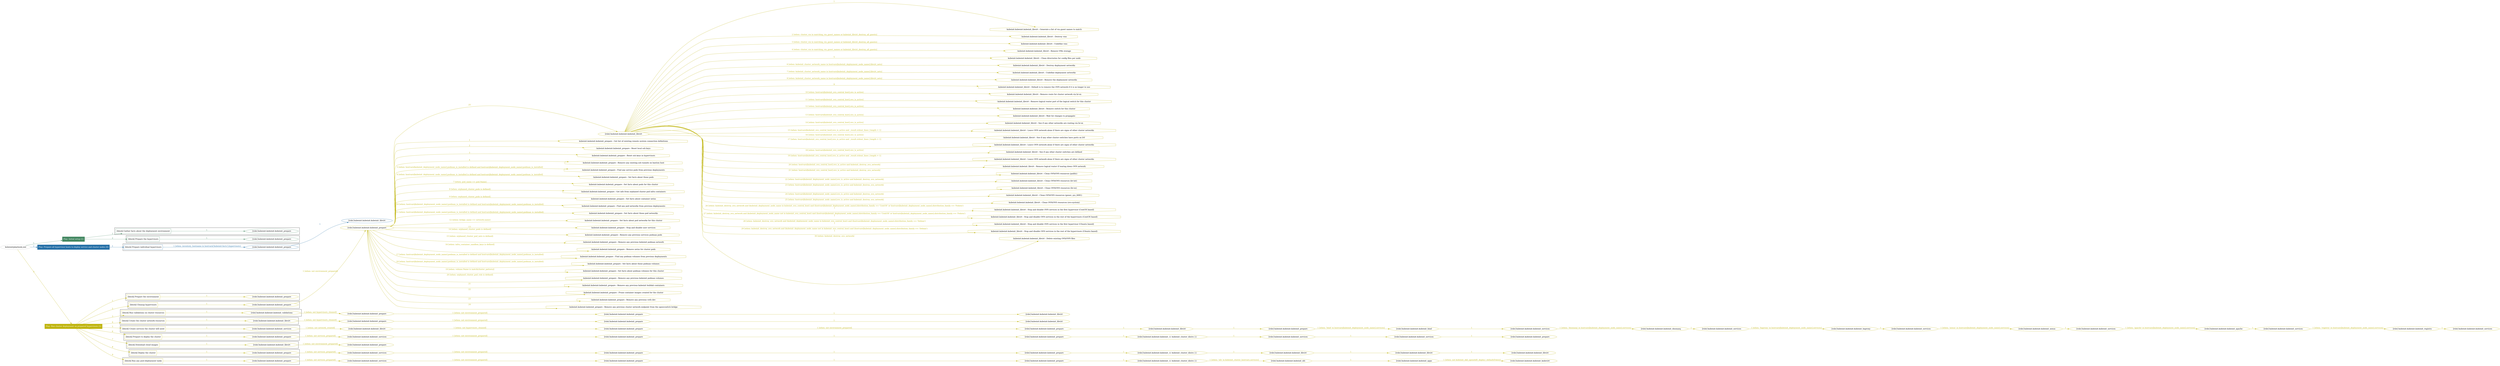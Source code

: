 digraph {
	graph [concentrate=true ordering=in rankdir=LR ratio=fill]
	edge [esep=5 sep=10]
	"kubeinit/playbook.yml" [id=root_node style=dotted]
	play_2e54401b [label="Play: Initial setup (1)" color="#448862" fontcolor="#ffffff" id=play_2e54401b shape=box style=filled tooltip=localhost]
	"kubeinit/playbook.yml" -> play_2e54401b [label="1 " color="#448862" fontcolor="#448862" id=edge_0bc1aca3 labeltooltip="1 " tooltip="1 "]
	subgraph "kubeinit.kubeinit.kubeinit_prepare" {
		role_72a6891d [label="[role] kubeinit.kubeinit.kubeinit_prepare" color="#448862" id=role_72a6891d tooltip="kubeinit.kubeinit.kubeinit_prepare"]
	}
	subgraph "kubeinit.kubeinit.kubeinit_prepare" {
		role_fe427c81 [label="[role] kubeinit.kubeinit.kubeinit_prepare" color="#448862" id=role_fe427c81 tooltip="kubeinit.kubeinit.kubeinit_prepare"]
	}
	subgraph "Play: Initial setup (1)" {
		play_2e54401b -> block_09ab4416 [label=1 color="#448862" fontcolor="#448862" id=edge_aada6099 labeltooltip=1 tooltip=1]
		subgraph cluster_block_09ab4416 {
			block_09ab4416 [label="[block] Gather facts about the deployment environment" color="#448862" id=block_09ab4416 labeltooltip="Gather facts about the deployment environment" shape=box tooltip="Gather facts about the deployment environment"]
			block_09ab4416 -> role_72a6891d [label="1 " color="#448862" fontcolor="#448862" id=edge_0a020650 labeltooltip="1 " tooltip="1 "]
		}
		play_2e54401b -> block_dc5eea12 [label=2 color="#448862" fontcolor="#448862" id=edge_bdbf8d74 labeltooltip=2 tooltip=2]
		subgraph cluster_block_dc5eea12 {
			block_dc5eea12 [label="[block] Prepare the hypervisors" color="#448862" id=block_dc5eea12 labeltooltip="Prepare the hypervisors" shape=box tooltip="Prepare the hypervisors"]
			block_dc5eea12 -> role_fe427c81 [label="1 " color="#448862" fontcolor="#448862" id=edge_631d11a2 labeltooltip="1 " tooltip="1 "]
		}
	}
	play_80452cd3 [label="Play: Prepare all hypervisor hosts to deploy service and cluster nodes (0)" color="#2570a7" fontcolor="#ffffff" id=play_80452cd3 shape=box style=filled tooltip="Play: Prepare all hypervisor hosts to deploy service and cluster nodes (0)"]
	"kubeinit/playbook.yml" -> play_80452cd3 [label="2 " color="#2570a7" fontcolor="#2570a7" id=edge_1daea55e labeltooltip="2 " tooltip="2 "]
	subgraph "kubeinit.kubeinit.kubeinit_libvirt" {
		role_71ad44cd [label="[role] kubeinit.kubeinit.kubeinit_libvirt" color="#2570a7" id=role_71ad44cd tooltip="kubeinit.kubeinit.kubeinit_libvirt"]
	}
	subgraph "kubeinit.kubeinit.kubeinit_prepare" {
		role_66c8cc23 [label="[role] kubeinit.kubeinit.kubeinit_prepare" color="#2570a7" id=role_66c8cc23 tooltip="kubeinit.kubeinit.kubeinit_prepare"]
		role_66c8cc23 -> role_71ad44cd [label="1 " color="#2570a7" fontcolor="#2570a7" id=edge_cdb3c045 labeltooltip="1 " tooltip="1 "]
	}
	subgraph "Play: Prepare all hypervisor hosts to deploy service and cluster nodes (0)" {
		play_80452cd3 -> block_32cc8aba [label=1 color="#2570a7" fontcolor="#2570a7" id=edge_34374fee labeltooltip=1 tooltip=1]
		subgraph cluster_block_32cc8aba {
			block_32cc8aba [label="[block] Prepare individual hypervisors" color="#2570a7" id=block_32cc8aba labeltooltip="Prepare individual hypervisors" shape=box tooltip="Prepare individual hypervisors"]
			block_32cc8aba -> role_66c8cc23 [label="1 [when: inventory_hostname in hostvars['kubeinit-facts'].hypervisors]" color="#2570a7" fontcolor="#2570a7" id=edge_5ebf668a labeltooltip="1 [when: inventory_hostname in hostvars['kubeinit-facts'].hypervisors]" tooltip="1 [when: inventory_hostname in hostvars['kubeinit-facts'].hypervisors]"]
		}
	}
	play_4f807474 [label="Play: Run cluster deployment on prepared hypervisors (1)" color="#bfb40d" fontcolor="#ffffff" id=play_4f807474 shape=box style=filled tooltip=localhost]
	"kubeinit/playbook.yml" -> play_4f807474 [label="3 " color="#bfb40d" fontcolor="#bfb40d" id=edge_456ec1e5 labeltooltip="3 " tooltip="3 "]
	subgraph "kubeinit.kubeinit.kubeinit_prepare" {
		role_16c1f5cb [label="[role] kubeinit.kubeinit.kubeinit_prepare" color="#bfb40d" id=role_16c1f5cb tooltip="kubeinit.kubeinit.kubeinit_prepare"]
	}
	subgraph "kubeinit.kubeinit.kubeinit_libvirt" {
		role_7da52e5b [label="[role] kubeinit.kubeinit.kubeinit_libvirt" color="#bfb40d" id=role_7da52e5b tooltip="kubeinit.kubeinit.kubeinit_libvirt"]
		task_f1ac0c84 [label="kubeinit.kubeinit.kubeinit_libvirt : Generate a list of vm guest names to match" color="#bfb40d" id=task_f1ac0c84 shape=octagon tooltip="kubeinit.kubeinit.kubeinit_libvirt : Generate a list of vm guest names to match"]
		role_7da52e5b -> task_f1ac0c84 [label="1 " color="#bfb40d" fontcolor="#bfb40d" id=edge_8c492fc6 labeltooltip="1 " tooltip="1 "]
		task_5891aa8e [label="kubeinit.kubeinit.kubeinit_libvirt : Destroy vms" color="#bfb40d" id=task_5891aa8e shape=octagon tooltip="kubeinit.kubeinit.kubeinit_libvirt : Destroy vms"]
		role_7da52e5b -> task_5891aa8e [label="2 [when: cluster_vm in matching_vm_guest_names or kubeinit_libvirt_destroy_all_guests]" color="#bfb40d" fontcolor="#bfb40d" id=edge_1853dc0b labeltooltip="2 [when: cluster_vm in matching_vm_guest_names or kubeinit_libvirt_destroy_all_guests]" tooltip="2 [when: cluster_vm in matching_vm_guest_names or kubeinit_libvirt_destroy_all_guests]"]
		task_c49651a5 [label="kubeinit.kubeinit.kubeinit_libvirt : Undefine vms" color="#bfb40d" id=task_c49651a5 shape=octagon tooltip="kubeinit.kubeinit.kubeinit_libvirt : Undefine vms"]
		role_7da52e5b -> task_c49651a5 [label="3 [when: cluster_vm in matching_vm_guest_names or kubeinit_libvirt_destroy_all_guests]" color="#bfb40d" fontcolor="#bfb40d" id=edge_159c4895 labeltooltip="3 [when: cluster_vm in matching_vm_guest_names or kubeinit_libvirt_destroy_all_guests]" tooltip="3 [when: cluster_vm in matching_vm_guest_names or kubeinit_libvirt_destroy_all_guests]"]
		task_4d8a7a3f [label="kubeinit.kubeinit.kubeinit_libvirt : Remove VMs storage" color="#bfb40d" id=task_4d8a7a3f shape=octagon tooltip="kubeinit.kubeinit.kubeinit_libvirt : Remove VMs storage"]
		role_7da52e5b -> task_4d8a7a3f [label="4 [when: cluster_vm in matching_vm_guest_names or kubeinit_libvirt_destroy_all_guests]" color="#bfb40d" fontcolor="#bfb40d" id=edge_fb59a41a labeltooltip="4 [when: cluster_vm in matching_vm_guest_names or kubeinit_libvirt_destroy_all_guests]" tooltip="4 [when: cluster_vm in matching_vm_guest_names or kubeinit_libvirt_destroy_all_guests]"]
		task_853c6227 [label="kubeinit.kubeinit.kubeinit_libvirt : Clean directories for config files per node" color="#bfb40d" id=task_853c6227 shape=octagon tooltip="kubeinit.kubeinit.kubeinit_libvirt : Clean directories for config files per node"]
		role_7da52e5b -> task_853c6227 [label="5 " color="#bfb40d" fontcolor="#bfb40d" id=edge_04d112fd labeltooltip="5 " tooltip="5 "]
		task_b1dd8394 [label="kubeinit.kubeinit.kubeinit_libvirt : Destroy deployment networks" color="#bfb40d" id=task_b1dd8394 shape=octagon tooltip="kubeinit.kubeinit.kubeinit_libvirt : Destroy deployment networks"]
		role_7da52e5b -> task_b1dd8394 [label="6 [when: kubeinit_cluster_network_name in hostvars[kubeinit_deployment_node_name].libvirt_nets]" color="#bfb40d" fontcolor="#bfb40d" id=edge_a90c3bb2 labeltooltip="6 [when: kubeinit_cluster_network_name in hostvars[kubeinit_deployment_node_name].libvirt_nets]" tooltip="6 [when: kubeinit_cluster_network_name in hostvars[kubeinit_deployment_node_name].libvirt_nets]"]
		task_711797d8 [label="kubeinit.kubeinit.kubeinit_libvirt : Undefine deployment networks" color="#bfb40d" id=task_711797d8 shape=octagon tooltip="kubeinit.kubeinit.kubeinit_libvirt : Undefine deployment networks"]
		role_7da52e5b -> task_711797d8 [label="7 [when: kubeinit_cluster_network_name in hostvars[kubeinit_deployment_node_name].libvirt_nets]" color="#bfb40d" fontcolor="#bfb40d" id=edge_94c87556 labeltooltip="7 [when: kubeinit_cluster_network_name in hostvars[kubeinit_deployment_node_name].libvirt_nets]" tooltip="7 [when: kubeinit_cluster_network_name in hostvars[kubeinit_deployment_node_name].libvirt_nets]"]
		task_2419e8ec [label="kubeinit.kubeinit.kubeinit_libvirt : Remove the deployment networks" color="#bfb40d" id=task_2419e8ec shape=octagon tooltip="kubeinit.kubeinit.kubeinit_libvirt : Remove the deployment networks"]
		role_7da52e5b -> task_2419e8ec [label="8 [when: kubeinit_cluster_network_name in hostvars[kubeinit_deployment_node_name].libvirt_nets]" color="#bfb40d" fontcolor="#bfb40d" id=edge_15b48ec4 labeltooltip="8 [when: kubeinit_cluster_network_name in hostvars[kubeinit_deployment_node_name].libvirt_nets]" tooltip="8 [when: kubeinit_cluster_network_name in hostvars[kubeinit_deployment_node_name].libvirt_nets]"]
		task_a6612d08 [label="kubeinit.kubeinit.kubeinit_libvirt : Default is to remove the OVN network if it is no longer in use" color="#bfb40d" id=task_a6612d08 shape=octagon tooltip="kubeinit.kubeinit.kubeinit_libvirt : Default is to remove the OVN network if it is no longer in use"]
		role_7da52e5b -> task_a6612d08 [label="9 " color="#bfb40d" fontcolor="#bfb40d" id=edge_ef0efddc labeltooltip="9 " tooltip="9 "]
		task_ab44b0cf [label="kubeinit.kubeinit.kubeinit_libvirt : Remove route for cluster network via br-ex" color="#bfb40d" id=task_ab44b0cf shape=octagon tooltip="kubeinit.kubeinit.kubeinit_libvirt : Remove route for cluster network via br-ex"]
		role_7da52e5b -> task_ab44b0cf [label="10 [when: hostvars[kubeinit_ovn_central_host].ovs_is_active]" color="#bfb40d" fontcolor="#bfb40d" id=edge_5aac6bbe labeltooltip="10 [when: hostvars[kubeinit_ovn_central_host].ovs_is_active]" tooltip="10 [when: hostvars[kubeinit_ovn_central_host].ovs_is_active]"]
		task_f27122c2 [label="kubeinit.kubeinit.kubeinit_libvirt : Remove logical router port of the logical switch for this cluster" color="#bfb40d" id=task_f27122c2 shape=octagon tooltip="kubeinit.kubeinit.kubeinit_libvirt : Remove logical router port of the logical switch for this cluster"]
		role_7da52e5b -> task_f27122c2 [label="11 [when: hostvars[kubeinit_ovn_central_host].ovs_is_active]" color="#bfb40d" fontcolor="#bfb40d" id=edge_24670029 labeltooltip="11 [when: hostvars[kubeinit_ovn_central_host].ovs_is_active]" tooltip="11 [when: hostvars[kubeinit_ovn_central_host].ovs_is_active]"]
		task_22b90473 [label="kubeinit.kubeinit.kubeinit_libvirt : Remove switch for this cluster" color="#bfb40d" id=task_22b90473 shape=octagon tooltip="kubeinit.kubeinit.kubeinit_libvirt : Remove switch for this cluster"]
		role_7da52e5b -> task_22b90473 [label="12 [when: hostvars[kubeinit_ovn_central_host].ovs_is_active]" color="#bfb40d" fontcolor="#bfb40d" id=edge_e266593a labeltooltip="12 [when: hostvars[kubeinit_ovn_central_host].ovs_is_active]" tooltip="12 [when: hostvars[kubeinit_ovn_central_host].ovs_is_active]"]
		task_a4d5470d [label="kubeinit.kubeinit.kubeinit_libvirt : Wait for changes to propagate" color="#bfb40d" id=task_a4d5470d shape=octagon tooltip="kubeinit.kubeinit.kubeinit_libvirt : Wait for changes to propagate"]
		role_7da52e5b -> task_a4d5470d [label="13 [when: hostvars[kubeinit_ovn_central_host].ovs_is_active]" color="#bfb40d" fontcolor="#bfb40d" id=edge_b557ea20 labeltooltip="13 [when: hostvars[kubeinit_ovn_central_host].ovs_is_active]" tooltip="13 [when: hostvars[kubeinit_ovn_central_host].ovs_is_active]"]
		task_dc30b8e3 [label="kubeinit.kubeinit.kubeinit_libvirt : See if any other networks are routing via br-ex" color="#bfb40d" id=task_dc30b8e3 shape=octagon tooltip="kubeinit.kubeinit.kubeinit_libvirt : See if any other networks are routing via br-ex"]
		role_7da52e5b -> task_dc30b8e3 [label="14 [when: hostvars[kubeinit_ovn_central_host].ovs_is_active]" color="#bfb40d" fontcolor="#bfb40d" id=edge_f8a5134f labeltooltip="14 [when: hostvars[kubeinit_ovn_central_host].ovs_is_active]" tooltip="14 [when: hostvars[kubeinit_ovn_central_host].ovs_is_active]"]
		task_1cbac3be [label="kubeinit.kubeinit.kubeinit_libvirt : Leave OVN network alone if there are signs of other cluster networks" color="#bfb40d" id=task_1cbac3be shape=octagon tooltip="kubeinit.kubeinit.kubeinit_libvirt : Leave OVN network alone if there are signs of other cluster networks"]
		role_7da52e5b -> task_1cbac3be [label="15 [when: hostvars[kubeinit_ovn_central_host].ovs_is_active and _result.stdout_lines | length > 1]" color="#bfb40d" fontcolor="#bfb40d" id=edge_95901f14 labeltooltip="15 [when: hostvars[kubeinit_ovn_central_host].ovs_is_active and _result.stdout_lines | length > 1]" tooltip="15 [when: hostvars[kubeinit_ovn_central_host].ovs_is_active and _result.stdout_lines | length > 1]"]
		task_8d03e7e6 [label="kubeinit.kubeinit.kubeinit_libvirt : See if any other cluster switches have ports on lr0" color="#bfb40d" id=task_8d03e7e6 shape=octagon tooltip="kubeinit.kubeinit.kubeinit_libvirt : See if any other cluster switches have ports on lr0"]
		role_7da52e5b -> task_8d03e7e6 [label="16 [when: hostvars[kubeinit_ovn_central_host].ovs_is_active]" color="#bfb40d" fontcolor="#bfb40d" id=edge_0cc12012 labeltooltip="16 [when: hostvars[kubeinit_ovn_central_host].ovs_is_active]" tooltip="16 [when: hostvars[kubeinit_ovn_central_host].ovs_is_active]"]
		task_fc385074 [label="kubeinit.kubeinit.kubeinit_libvirt : Leave OVN network alone if there are signs of other cluster networks" color="#bfb40d" id=task_fc385074 shape=octagon tooltip="kubeinit.kubeinit.kubeinit_libvirt : Leave OVN network alone if there are signs of other cluster networks"]
		role_7da52e5b -> task_fc385074 [label="17 [when: hostvars[kubeinit_ovn_central_host].ovs_is_active and _result.stdout_lines | length > 1]" color="#bfb40d" fontcolor="#bfb40d" id=edge_a791dc25 labeltooltip="17 [when: hostvars[kubeinit_ovn_central_host].ovs_is_active and _result.stdout_lines | length > 1]" tooltip="17 [when: hostvars[kubeinit_ovn_central_host].ovs_is_active and _result.stdout_lines | length > 1]"]
		task_6301d9dc [label="kubeinit.kubeinit.kubeinit_libvirt : See if any other cluster switches are defined" color="#bfb40d" id=task_6301d9dc shape=octagon tooltip="kubeinit.kubeinit.kubeinit_libvirt : See if any other cluster switches are defined"]
		role_7da52e5b -> task_6301d9dc [label="18 [when: hostvars[kubeinit_ovn_central_host].ovs_is_active]" color="#bfb40d" fontcolor="#bfb40d" id=edge_d72826a7 labeltooltip="18 [when: hostvars[kubeinit_ovn_central_host].ovs_is_active]" tooltip="18 [when: hostvars[kubeinit_ovn_central_host].ovs_is_active]"]
		task_7ca240e7 [label="kubeinit.kubeinit.kubeinit_libvirt : Leave OVN network alone if there are signs of other cluster networks" color="#bfb40d" id=task_7ca240e7 shape=octagon tooltip="kubeinit.kubeinit.kubeinit_libvirt : Leave OVN network alone if there are signs of other cluster networks"]
		role_7da52e5b -> task_7ca240e7 [label="19 [when: hostvars[kubeinit_ovn_central_host].ovs_is_active and _result.stdout_lines | length > 1]" color="#bfb40d" fontcolor="#bfb40d" id=edge_d95bfefd labeltooltip="19 [when: hostvars[kubeinit_ovn_central_host].ovs_is_active and _result.stdout_lines | length > 1]" tooltip="19 [when: hostvars[kubeinit_ovn_central_host].ovs_is_active and _result.stdout_lines | length > 1]"]
		task_c5c14e84 [label="kubeinit.kubeinit.kubeinit_libvirt : Remove logical router if tearing down OVN network" color="#bfb40d" id=task_c5c14e84 shape=octagon tooltip="kubeinit.kubeinit.kubeinit_libvirt : Remove logical router if tearing down OVN network"]
		role_7da52e5b -> task_c5c14e84 [label="20 [when: hostvars[kubeinit_ovn_central_host].ovs_is_active and kubeinit_destroy_ovn_network]" color="#bfb40d" fontcolor="#bfb40d" id=edge_24427934 labeltooltip="20 [when: hostvars[kubeinit_ovn_central_host].ovs_is_active and kubeinit_destroy_ovn_network]" tooltip="20 [when: hostvars[kubeinit_ovn_central_host].ovs_is_active and kubeinit_destroy_ovn_network]"]
		task_7373f57a [label="kubeinit.kubeinit.kubeinit_libvirt : Clean OVN/OVS resources (public)" color="#bfb40d" id=task_7373f57a shape=octagon tooltip="kubeinit.kubeinit.kubeinit_libvirt : Clean OVN/OVS resources (public)"]
		role_7da52e5b -> task_7373f57a [label="21 [when: hostvars[kubeinit_ovn_central_host].ovs_is_active and kubeinit_destroy_ovn_network]" color="#bfb40d" fontcolor="#bfb40d" id=edge_1dcb1755 labeltooltip="21 [when: hostvars[kubeinit_ovn_central_host].ovs_is_active and kubeinit_destroy_ovn_network]" tooltip="21 [when: hostvars[kubeinit_ovn_central_host].ovs_is_active and kubeinit_destroy_ovn_network]"]
		task_94321da0 [label="kubeinit.kubeinit.kubeinit_libvirt : Clean OVN/OVS resources (br-int)" color="#bfb40d" id=task_94321da0 shape=octagon tooltip="kubeinit.kubeinit.kubeinit_libvirt : Clean OVN/OVS resources (br-int)"]
		role_7da52e5b -> task_94321da0 [label="22 [when: hostvars[kubeinit_deployment_node_name].ovs_is_active and kubeinit_destroy_ovn_network]" color="#bfb40d" fontcolor="#bfb40d" id=edge_722d9c98 labeltooltip="22 [when: hostvars[kubeinit_deployment_node_name].ovs_is_active and kubeinit_destroy_ovn_network]" tooltip="22 [when: hostvars[kubeinit_deployment_node_name].ovs_is_active and kubeinit_destroy_ovn_network]"]
		task_53b816cb [label="kubeinit.kubeinit.kubeinit_libvirt : Clean OVN/OVS resources (br-ex)" color="#bfb40d" id=task_53b816cb shape=octagon tooltip="kubeinit.kubeinit.kubeinit_libvirt : Clean OVN/OVS resources (br-ex)"]
		role_7da52e5b -> task_53b816cb [label="23 [when: hostvars[kubeinit_deployment_node_name].ovs_is_active and kubeinit_destroy_ovn_network]" color="#bfb40d" fontcolor="#bfb40d" id=edge_6f1d0423 labeltooltip="23 [when: hostvars[kubeinit_deployment_node_name].ovs_is_active and kubeinit_destroy_ovn_network]" tooltip="23 [when: hostvars[kubeinit_deployment_node_name].ovs_is_active and kubeinit_destroy_ovn_network]"]
		task_5d1232f4 [label="kubeinit.kubeinit.kubeinit_libvirt : Clean OVN/OVS resources (genev_sys_6081)" color="#bfb40d" id=task_5d1232f4 shape=octagon tooltip="kubeinit.kubeinit.kubeinit_libvirt : Clean OVN/OVS resources (genev_sys_6081)"]
		role_7da52e5b -> task_5d1232f4 [label="24 [when: hostvars[kubeinit_deployment_node_name].ovs_is_active and kubeinit_destroy_ovn_network]" color="#bfb40d" fontcolor="#bfb40d" id=edge_5458533f labeltooltip="24 [when: hostvars[kubeinit_deployment_node_name].ovs_is_active and kubeinit_destroy_ovn_network]" tooltip="24 [when: hostvars[kubeinit_deployment_node_name].ovs_is_active and kubeinit_destroy_ovn_network]"]
		task_b728a379 [label="kubeinit.kubeinit.kubeinit_libvirt : Clean OVN/OVS resources (ovs-system)" color="#bfb40d" id=task_b728a379 shape=octagon tooltip="kubeinit.kubeinit.kubeinit_libvirt : Clean OVN/OVS resources (ovs-system)"]
		role_7da52e5b -> task_b728a379 [label="25 [when: hostvars[kubeinit_deployment_node_name].ovs_is_active and kubeinit_destroy_ovn_network]" color="#bfb40d" fontcolor="#bfb40d" id=edge_1464bcaa labeltooltip="25 [when: hostvars[kubeinit_deployment_node_name].ovs_is_active and kubeinit_destroy_ovn_network]" tooltip="25 [when: hostvars[kubeinit_deployment_node_name].ovs_is_active and kubeinit_destroy_ovn_network]"]
		task_2b8006e2 [label="kubeinit.kubeinit.kubeinit_libvirt : Stop and disable OVN services in the first hypervisor (CentOS based)" color="#bfb40d" id=task_2b8006e2 shape=octagon tooltip="kubeinit.kubeinit.kubeinit_libvirt : Stop and disable OVN services in the first hypervisor (CentOS based)"]
		role_7da52e5b -> task_2b8006e2 [label="26 [when: kubeinit_destroy_ovn_network and (kubeinit_deployment_node_name in kubeinit_ovn_central_host) and (hostvars[kubeinit_deployment_node_name].distribution_family == 'CentOS' or hostvars[kubeinit_deployment_node_name].distribution_family == 'Fedora')
]" color="#bfb40d" fontcolor="#bfb40d" id=edge_a2dfbb22 labeltooltip="26 [when: kubeinit_destroy_ovn_network and (kubeinit_deployment_node_name in kubeinit_ovn_central_host) and (hostvars[kubeinit_deployment_node_name].distribution_family == 'CentOS' or hostvars[kubeinit_deployment_node_name].distribution_family == 'Fedora')
]" tooltip="26 [when: kubeinit_destroy_ovn_network and (kubeinit_deployment_node_name in kubeinit_ovn_central_host) and (hostvars[kubeinit_deployment_node_name].distribution_family == 'CentOS' or hostvars[kubeinit_deployment_node_name].distribution_family == 'Fedora')
]"]
		task_1eaa7a7b [label="kubeinit.kubeinit.kubeinit_libvirt : Stop and disable OVN services in the rest of the hypervisors (CentOS based)" color="#bfb40d" id=task_1eaa7a7b shape=octagon tooltip="kubeinit.kubeinit.kubeinit_libvirt : Stop and disable OVN services in the rest of the hypervisors (CentOS based)"]
		role_7da52e5b -> task_1eaa7a7b [label="27 [when: kubeinit_destroy_ovn_network and (kubeinit_deployment_node_name not in kubeinit_ovn_central_host) and (hostvars[kubeinit_deployment_node_name].distribution_family == 'CentOS' or hostvars[kubeinit_deployment_node_name].distribution_family == 'Fedora')
]" color="#bfb40d" fontcolor="#bfb40d" id=edge_5a2eeee6 labeltooltip="27 [when: kubeinit_destroy_ovn_network and (kubeinit_deployment_node_name not in kubeinit_ovn_central_host) and (hostvars[kubeinit_deployment_node_name].distribution_family == 'CentOS' or hostvars[kubeinit_deployment_node_name].distribution_family == 'Fedora')
]" tooltip="27 [when: kubeinit_destroy_ovn_network and (kubeinit_deployment_node_name not in kubeinit_ovn_central_host) and (hostvars[kubeinit_deployment_node_name].distribution_family == 'CentOS' or hostvars[kubeinit_deployment_node_name].distribution_family == 'Fedora')
]"]
		task_7a2f4240 [label="kubeinit.kubeinit.kubeinit_libvirt : Stop and disable OVN services in the first hypervisor (Ubuntu based)" color="#bfb40d" id=task_7a2f4240 shape=octagon tooltip="kubeinit.kubeinit.kubeinit_libvirt : Stop and disable OVN services in the first hypervisor (Ubuntu based)"]
		role_7da52e5b -> task_7a2f4240 [label="28 [when: kubeinit_destroy_ovn_network and (kubeinit_deployment_node_name in kubeinit_ovn_central_host) and (hostvars[kubeinit_deployment_node_name].distribution_family == 'Debian')
]" color="#bfb40d" fontcolor="#bfb40d" id=edge_ce36d5df labeltooltip="28 [when: kubeinit_destroy_ovn_network and (kubeinit_deployment_node_name in kubeinit_ovn_central_host) and (hostvars[kubeinit_deployment_node_name].distribution_family == 'Debian')
]" tooltip="28 [when: kubeinit_destroy_ovn_network and (kubeinit_deployment_node_name in kubeinit_ovn_central_host) and (hostvars[kubeinit_deployment_node_name].distribution_family == 'Debian')
]"]
		task_768426d2 [label="kubeinit.kubeinit.kubeinit_libvirt : Stop and disable OVN services in the rest of the hypervisors (Ubuntu based)" color="#bfb40d" id=task_768426d2 shape=octagon tooltip="kubeinit.kubeinit.kubeinit_libvirt : Stop and disable OVN services in the rest of the hypervisors (Ubuntu based)"]
		role_7da52e5b -> task_768426d2 [label="29 [when: kubeinit_destroy_ovn_network and (kubeinit_deployment_node_name not in kubeinit_ovn_central_host) and (hostvars[kubeinit_deployment_node_name].distribution_family == 'Debian')
]" color="#bfb40d" fontcolor="#bfb40d" id=edge_24d99419 labeltooltip="29 [when: kubeinit_destroy_ovn_network and (kubeinit_deployment_node_name not in kubeinit_ovn_central_host) and (hostvars[kubeinit_deployment_node_name].distribution_family == 'Debian')
]" tooltip="29 [when: kubeinit_destroy_ovn_network and (kubeinit_deployment_node_name not in kubeinit_ovn_central_host) and (hostvars[kubeinit_deployment_node_name].distribution_family == 'Debian')
]"]
		task_7b41fea8 [label="kubeinit.kubeinit.kubeinit_libvirt : Delete existing OVS/OVN files" color="#bfb40d" id=task_7b41fea8 shape=octagon tooltip="kubeinit.kubeinit.kubeinit_libvirt : Delete existing OVS/OVN files"]
		role_7da52e5b -> task_7b41fea8 [label="30 [when: kubeinit_destroy_ovn_network]" color="#bfb40d" fontcolor="#bfb40d" id=edge_59c0b8bc labeltooltip="30 [when: kubeinit_destroy_ovn_network]" tooltip="30 [when: kubeinit_destroy_ovn_network]"]
	}
	subgraph "kubeinit.kubeinit.kubeinit_prepare" {
		role_6b1ac3ed [label="[role] kubeinit.kubeinit.kubeinit_prepare" color="#bfb40d" id=role_6b1ac3ed tooltip="kubeinit.kubeinit.kubeinit_prepare"]
		task_1953ca1e [label="kubeinit.kubeinit.kubeinit_prepare : Get list of existing remote system connection definitions" color="#bfb40d" id=task_1953ca1e shape=octagon tooltip="kubeinit.kubeinit.kubeinit_prepare : Get list of existing remote system connection definitions"]
		role_6b1ac3ed -> task_1953ca1e [label="1 " color="#bfb40d" fontcolor="#bfb40d" id=edge_997ea380 labeltooltip="1 " tooltip="1 "]
		task_0c26b6b2 [label="kubeinit.kubeinit.kubeinit_prepare : Reset local ssh keys" color="#bfb40d" id=task_0c26b6b2 shape=octagon tooltip="kubeinit.kubeinit.kubeinit_prepare : Reset local ssh keys"]
		role_6b1ac3ed -> task_0c26b6b2 [label="2 " color="#bfb40d" fontcolor="#bfb40d" id=edge_42a2fabb labeltooltip="2 " tooltip="2 "]
		task_bcd2f853 [label="kubeinit.kubeinit.kubeinit_prepare : Reset ssh keys in hypervisors" color="#bfb40d" id=task_bcd2f853 shape=octagon tooltip="kubeinit.kubeinit.kubeinit_prepare : Reset ssh keys in hypervisors"]
		role_6b1ac3ed -> task_bcd2f853 [label="3 " color="#bfb40d" fontcolor="#bfb40d" id=edge_cde71eb5 labeltooltip="3 " tooltip="3 "]
		task_dcc02e5b [label="kubeinit.kubeinit.kubeinit_prepare : Remove any existing ssh tunnels on bastion host" color="#bfb40d" id=task_dcc02e5b shape=octagon tooltip="kubeinit.kubeinit.kubeinit_prepare : Remove any existing ssh tunnels on bastion host"]
		role_6b1ac3ed -> task_dcc02e5b [label="4 " color="#bfb40d" fontcolor="#bfb40d" id=edge_85084270 labeltooltip="4 " tooltip="4 "]
		task_9e51932d [label="kubeinit.kubeinit.kubeinit_prepare : Find any service pods from previous deployments" color="#bfb40d" id=task_9e51932d shape=octagon tooltip="kubeinit.kubeinit.kubeinit_prepare : Find any service pods from previous deployments"]
		role_6b1ac3ed -> task_9e51932d [label="5 [when: hostvars[kubeinit_deployment_node_name].podman_is_installed is defined and hostvars[kubeinit_deployment_node_name].podman_is_installed]" color="#bfb40d" fontcolor="#bfb40d" id=edge_a09ddb90 labeltooltip="5 [when: hostvars[kubeinit_deployment_node_name].podman_is_installed is defined and hostvars[kubeinit_deployment_node_name].podman_is_installed]" tooltip="5 [when: hostvars[kubeinit_deployment_node_name].podman_is_installed is defined and hostvars[kubeinit_deployment_node_name].podman_is_installed]"]
		task_dcdc5811 [label="kubeinit.kubeinit.kubeinit_prepare : Set facts about those pods" color="#bfb40d" id=task_dcdc5811 shape=octagon tooltip="kubeinit.kubeinit.kubeinit_prepare : Set facts about those pods"]
		role_6b1ac3ed -> task_dcdc5811 [label="6 [when: hostvars[kubeinit_deployment_node_name].podman_is_installed is defined and hostvars[kubeinit_deployment_node_name].podman_is_installed]" color="#bfb40d" fontcolor="#bfb40d" id=edge_892a7a62 labeltooltip="6 [when: hostvars[kubeinit_deployment_node_name].podman_is_installed is defined and hostvars[kubeinit_deployment_node_name].podman_is_installed]" tooltip="6 [when: hostvars[kubeinit_deployment_node_name].podman_is_installed is defined and hostvars[kubeinit_deployment_node_name].podman_is_installed]"]
		task_6f17dd61 [label="kubeinit.kubeinit.kubeinit_prepare : Set facts about pods for this cluster" color="#bfb40d" id=task_6f17dd61 shape=octagon tooltip="kubeinit.kubeinit.kubeinit_prepare : Set facts about pods for this cluster"]
		role_6b1ac3ed -> task_6f17dd61 [label="7 [when: pod_name == pod.Name]" color="#bfb40d" fontcolor="#bfb40d" id=edge_253dc6da labeltooltip="7 [when: pod_name == pod.Name]" tooltip="7 [when: pod_name == pod.Name]"]
		task_5fce6cc7 [label="kubeinit.kubeinit.kubeinit_prepare : Get info from orphaned cluster pod infra containers" color="#bfb40d" id=task_5fce6cc7 shape=octagon tooltip="kubeinit.kubeinit.kubeinit_prepare : Get info from orphaned cluster pod infra containers"]
		role_6b1ac3ed -> task_5fce6cc7 [label="8 [when: orphaned_cluster_pods is defined]" color="#bfb40d" fontcolor="#bfb40d" id=edge_67c45676 labeltooltip="8 [when: orphaned_cluster_pods is defined]" tooltip="8 [when: orphaned_cluster_pods is defined]"]
		task_c4a81a4c [label="kubeinit.kubeinit.kubeinit_prepare : Set facts about container netns" color="#bfb40d" id=task_c4a81a4c shape=octagon tooltip="kubeinit.kubeinit.kubeinit_prepare : Set facts about container netns"]
		role_6b1ac3ed -> task_c4a81a4c [label="9 [when: orphaned_cluster_pods is defined]" color="#bfb40d" fontcolor="#bfb40d" id=edge_75723fe1 labeltooltip="9 [when: orphaned_cluster_pods is defined]" tooltip="9 [when: orphaned_cluster_pods is defined]"]
		task_cc1b4823 [label="kubeinit.kubeinit.kubeinit_prepare : Find any pod networks from previous deployments" color="#bfb40d" id=task_cc1b4823 shape=octagon tooltip="kubeinit.kubeinit.kubeinit_prepare : Find any pod networks from previous deployments"]
		role_6b1ac3ed -> task_cc1b4823 [label="10 [when: hostvars[kubeinit_deployment_node_name].podman_is_installed is defined and hostvars[kubeinit_deployment_node_name].podman_is_installed]" color="#bfb40d" fontcolor="#bfb40d" id=edge_8bcbeec0 labeltooltip="10 [when: hostvars[kubeinit_deployment_node_name].podman_is_installed is defined and hostvars[kubeinit_deployment_node_name].podman_is_installed]" tooltip="10 [when: hostvars[kubeinit_deployment_node_name].podman_is_installed is defined and hostvars[kubeinit_deployment_node_name].podman_is_installed]"]
		task_13b48f6b [label="kubeinit.kubeinit.kubeinit_prepare : Set facts about those pod networks" color="#bfb40d" id=task_13b48f6b shape=octagon tooltip="kubeinit.kubeinit.kubeinit_prepare : Set facts about those pod networks"]
		role_6b1ac3ed -> task_13b48f6b [label="11 [when: hostvars[kubeinit_deployment_node_name].podman_is_installed is defined and hostvars[kubeinit_deployment_node_name].podman_is_installed]" color="#bfb40d" fontcolor="#bfb40d" id=edge_eb04001e labeltooltip="11 [when: hostvars[kubeinit_deployment_node_name].podman_is_installed is defined and hostvars[kubeinit_deployment_node_name].podman_is_installed]" tooltip="11 [when: hostvars[kubeinit_deployment_node_name].podman_is_installed is defined and hostvars[kubeinit_deployment_node_name].podman_is_installed]"]
		task_0754e42b [label="kubeinit.kubeinit.kubeinit_prepare : Set facts about pod networks for this cluster" color="#bfb40d" id=task_0754e42b shape=octagon tooltip="kubeinit.kubeinit.kubeinit_prepare : Set facts about pod networks for this cluster"]
		role_6b1ac3ed -> task_0754e42b [label="12 [when: bridge_name == network.name]" color="#bfb40d" fontcolor="#bfb40d" id=edge_c0325a17 labeltooltip="12 [when: bridge_name == network.name]" tooltip="12 [when: bridge_name == network.name]"]
		task_7e4760fc [label="kubeinit.kubeinit.kubeinit_prepare : Stop and disable user services" color="#bfb40d" id=task_7e4760fc shape=octagon tooltip="kubeinit.kubeinit.kubeinit_prepare : Stop and disable user services"]
		role_6b1ac3ed -> task_7e4760fc [label="13 " color="#bfb40d" fontcolor="#bfb40d" id=edge_d4163bad labeltooltip="13 " tooltip="13 "]
		task_6b9fc635 [label="kubeinit.kubeinit.kubeinit_prepare : Remove any previous services podman pods" color="#bfb40d" id=task_6b9fc635 shape=octagon tooltip="kubeinit.kubeinit.kubeinit_prepare : Remove any previous services podman pods"]
		role_6b1ac3ed -> task_6b9fc635 [label="14 [when: orphaned_cluster_pods is defined]" color="#bfb40d" fontcolor="#bfb40d" id=edge_c7add8be labeltooltip="14 [when: orphaned_cluster_pods is defined]" tooltip="14 [when: orphaned_cluster_pods is defined]"]
		task_dd0d431c [label="kubeinit.kubeinit.kubeinit_prepare : Remove any previous kubeinit podman network" color="#bfb40d" id=task_dd0d431c shape=octagon tooltip="kubeinit.kubeinit.kubeinit_prepare : Remove any previous kubeinit podman network"]
		role_6b1ac3ed -> task_dd0d431c [label="15 [when: orphaned_cluster_pod_nets is defined]" color="#bfb40d" fontcolor="#bfb40d" id=edge_85a210c4 labeltooltip="15 [when: orphaned_cluster_pod_nets is defined]" tooltip="15 [when: orphaned_cluster_pod_nets is defined]"]
		task_f033b599 [label="kubeinit.kubeinit.kubeinit_prepare : Remove netns for cluster pods" color="#bfb40d" id=task_f033b599 shape=octagon tooltip="kubeinit.kubeinit.kubeinit_prepare : Remove netns for cluster pods"]
		role_6b1ac3ed -> task_f033b599 [label="16 [when: infra_container_sandbox_keys is defined]" color="#bfb40d" fontcolor="#bfb40d" id=edge_2dbf6ab4 labeltooltip="16 [when: infra_container_sandbox_keys is defined]" tooltip="16 [when: infra_container_sandbox_keys is defined]"]
		task_44b88421 [label="kubeinit.kubeinit.kubeinit_prepare : Find any podman volumes from previous deployments" color="#bfb40d" id=task_44b88421 shape=octagon tooltip="kubeinit.kubeinit.kubeinit_prepare : Find any podman volumes from previous deployments"]
		role_6b1ac3ed -> task_44b88421 [label="17 [when: hostvars[kubeinit_deployment_node_name].podman_is_installed is defined and hostvars[kubeinit_deployment_node_name].podman_is_installed]" color="#bfb40d" fontcolor="#bfb40d" id=edge_ed7bf379 labeltooltip="17 [when: hostvars[kubeinit_deployment_node_name].podman_is_installed is defined and hostvars[kubeinit_deployment_node_name].podman_is_installed]" tooltip="17 [when: hostvars[kubeinit_deployment_node_name].podman_is_installed is defined and hostvars[kubeinit_deployment_node_name].podman_is_installed]"]
		task_a5f77ff3 [label="kubeinit.kubeinit.kubeinit_prepare : Set facts about those podman volumes" color="#bfb40d" id=task_a5f77ff3 shape=octagon tooltip="kubeinit.kubeinit.kubeinit_prepare : Set facts about those podman volumes"]
		role_6b1ac3ed -> task_a5f77ff3 [label="18 [when: hostvars[kubeinit_deployment_node_name].podman_is_installed is defined and hostvars[kubeinit_deployment_node_name].podman_is_installed]" color="#bfb40d" fontcolor="#bfb40d" id=edge_74ab34ba labeltooltip="18 [when: hostvars[kubeinit_deployment_node_name].podman_is_installed is defined and hostvars[kubeinit_deployment_node_name].podman_is_installed]" tooltip="18 [when: hostvars[kubeinit_deployment_node_name].podman_is_installed is defined and hostvars[kubeinit_deployment_node_name].podman_is_installed]"]
		task_a755c194 [label="kubeinit.kubeinit.kubeinit_prepare : Set facts about podman volumes for this cluster" color="#bfb40d" id=task_a755c194 shape=octagon tooltip="kubeinit.kubeinit.kubeinit_prepare : Set facts about podman volumes for this cluster"]
		role_6b1ac3ed -> task_a755c194 [label="19 [when: volume.Name is match(cluster_pattern)]" color="#bfb40d" fontcolor="#bfb40d" id=edge_a88df17e labeltooltip="19 [when: volume.Name is match(cluster_pattern)]" tooltip="19 [when: volume.Name is match(cluster_pattern)]"]
		task_eef45be1 [label="kubeinit.kubeinit.kubeinit_prepare : Remove any previous kubeinit podman volumes" color="#bfb40d" id=task_eef45be1 shape=octagon tooltip="kubeinit.kubeinit.kubeinit_prepare : Remove any previous kubeinit podman volumes"]
		role_6b1ac3ed -> task_eef45be1 [label="20 [when: orphaned_cluster_pod_vols is defined]" color="#bfb40d" fontcolor="#bfb40d" id=edge_e0f2458c labeltooltip="20 [when: orphaned_cluster_pod_vols is defined]" tooltip="20 [when: orphaned_cluster_pod_vols is defined]"]
		task_fee6225b [label="kubeinit.kubeinit.kubeinit_prepare : Remove any previous kubeinit buildah containers" color="#bfb40d" id=task_fee6225b shape=octagon tooltip="kubeinit.kubeinit.kubeinit_prepare : Remove any previous kubeinit buildah containers"]
		role_6b1ac3ed -> task_fee6225b [label="21 " color="#bfb40d" fontcolor="#bfb40d" id=edge_e8428d3b labeltooltip="21 " tooltip="21 "]
		task_a584b25e [label="kubeinit.kubeinit.kubeinit_prepare : Prune container images created for the cluster" color="#bfb40d" id=task_a584b25e shape=octagon tooltip="kubeinit.kubeinit.kubeinit_prepare : Prune container images created for the cluster"]
		role_6b1ac3ed -> task_a584b25e [label="22 " color="#bfb40d" fontcolor="#bfb40d" id=edge_e2857398 labeltooltip="22 " tooltip="22 "]
		task_6bfcdc58 [label="kubeinit.kubeinit.kubeinit_prepare : Remove any previous veth dev" color="#bfb40d" id=task_6bfcdc58 shape=octagon tooltip="kubeinit.kubeinit.kubeinit_prepare : Remove any previous veth dev"]
		role_6b1ac3ed -> task_6bfcdc58 [label="23 " color="#bfb40d" fontcolor="#bfb40d" id=edge_af4d52b7 labeltooltip="23 " tooltip="23 "]
		task_38899782 [label="kubeinit.kubeinit.kubeinit_prepare : Remove any previous cluster network endpoint from the openvswitch bridge" color="#bfb40d" id=task_38899782 shape=octagon tooltip="kubeinit.kubeinit.kubeinit_prepare : Remove any previous cluster network endpoint from the openvswitch bridge"]
		role_6b1ac3ed -> task_38899782 [label="24 " color="#bfb40d" fontcolor="#bfb40d" id=edge_e8f746d6 labeltooltip="24 " tooltip="24 "]
		role_6b1ac3ed -> role_7da52e5b [label="25 " color="#bfb40d" fontcolor="#bfb40d" id=edge_0177c13b labeltooltip="25 " tooltip="25 "]
	}
	subgraph "kubeinit.kubeinit.kubeinit_prepare" {
		role_14e6f47f [label="[role] kubeinit.kubeinit.kubeinit_prepare" color="#bfb40d" id=role_14e6f47f tooltip="kubeinit.kubeinit.kubeinit_prepare"]
		role_14e6f47f -> role_6b1ac3ed [label="1 [when: not environment_prepared]" color="#bfb40d" fontcolor="#bfb40d" id=edge_2ccc1c29 labeltooltip="1 [when: not environment_prepared]" tooltip="1 [when: not environment_prepared]"]
	}
	subgraph "kubeinit.kubeinit.kubeinit_libvirt" {
		role_d71d49d4 [label="[role] kubeinit.kubeinit.kubeinit_libvirt" color="#bfb40d" id=role_d71d49d4 tooltip="kubeinit.kubeinit.kubeinit_libvirt"]
	}
	subgraph "kubeinit.kubeinit.kubeinit_prepare" {
		role_9b4788d1 [label="[role] kubeinit.kubeinit.kubeinit_prepare" color="#bfb40d" id=role_9b4788d1 tooltip="kubeinit.kubeinit.kubeinit_prepare"]
		role_9b4788d1 -> role_d71d49d4 [label="1 " color="#bfb40d" fontcolor="#bfb40d" id=edge_29ce3e1d labeltooltip="1 " tooltip="1 "]
	}
	subgraph "kubeinit.kubeinit.kubeinit_prepare" {
		role_513c6940 [label="[role] kubeinit.kubeinit.kubeinit_prepare" color="#bfb40d" id=role_513c6940 tooltip="kubeinit.kubeinit.kubeinit_prepare"]
		role_513c6940 -> role_9b4788d1 [label="1 [when: not environment_prepared]" color="#bfb40d" fontcolor="#bfb40d" id=edge_f5be7975 labeltooltip="1 [when: not environment_prepared]" tooltip="1 [when: not environment_prepared]"]
	}
	subgraph "kubeinit.kubeinit.kubeinit_validations" {
		role_97abdeb8 [label="[role] kubeinit.kubeinit.kubeinit_validations" color="#bfb40d" id=role_97abdeb8 tooltip="kubeinit.kubeinit.kubeinit_validations"]
		role_97abdeb8 -> role_513c6940 [label="1 [when: not hypervisors_cleaned]" color="#bfb40d" fontcolor="#bfb40d" id=edge_f3c748e1 labeltooltip="1 [when: not hypervisors_cleaned]" tooltip="1 [when: not hypervisors_cleaned]"]
	}
	subgraph "kubeinit.kubeinit.kubeinit_libvirt" {
		role_16ea124d [label="[role] kubeinit.kubeinit.kubeinit_libvirt" color="#bfb40d" id=role_16ea124d tooltip="kubeinit.kubeinit.kubeinit_libvirt"]
	}
	subgraph "kubeinit.kubeinit.kubeinit_prepare" {
		role_d732bcbc [label="[role] kubeinit.kubeinit.kubeinit_prepare" color="#bfb40d" id=role_d732bcbc tooltip="kubeinit.kubeinit.kubeinit_prepare"]
		role_d732bcbc -> role_16ea124d [label="1 " color="#bfb40d" fontcolor="#bfb40d" id=edge_fdb8ba2e labeltooltip="1 " tooltip="1 "]
	}
	subgraph "kubeinit.kubeinit.kubeinit_prepare" {
		role_92091458 [label="[role] kubeinit.kubeinit.kubeinit_prepare" color="#bfb40d" id=role_92091458 tooltip="kubeinit.kubeinit.kubeinit_prepare"]
		role_92091458 -> role_d732bcbc [label="1 [when: not environment_prepared]" color="#bfb40d" fontcolor="#bfb40d" id=edge_02b1ad1e labeltooltip="1 [when: not environment_prepared]" tooltip="1 [when: not environment_prepared]"]
	}
	subgraph "kubeinit.kubeinit.kubeinit_libvirt" {
		role_aa75b6c3 [label="[role] kubeinit.kubeinit.kubeinit_libvirt" color="#bfb40d" id=role_aa75b6c3 tooltip="kubeinit.kubeinit.kubeinit_libvirt"]
		role_aa75b6c3 -> role_92091458 [label="1 [when: not hypervisors_cleaned]" color="#bfb40d" fontcolor="#bfb40d" id=edge_d254e97a labeltooltip="1 [when: not hypervisors_cleaned]" tooltip="1 [when: not hypervisors_cleaned]"]
	}
	subgraph "kubeinit.kubeinit.kubeinit_services" {
		role_2cf2e8ad [label="[role] kubeinit.kubeinit.kubeinit_services" color="#bfb40d" id=role_2cf2e8ad tooltip="kubeinit.kubeinit.kubeinit_services"]
	}
	subgraph "kubeinit.kubeinit.kubeinit_registry" {
		role_afa9b7c2 [label="[role] kubeinit.kubeinit.kubeinit_registry" color="#bfb40d" id=role_afa9b7c2 tooltip="kubeinit.kubeinit.kubeinit_registry"]
		role_afa9b7c2 -> role_2cf2e8ad [label="1 " color="#bfb40d" fontcolor="#bfb40d" id=edge_f3bb2488 labeltooltip="1 " tooltip="1 "]
	}
	subgraph "kubeinit.kubeinit.kubeinit_services" {
		role_fe46c3c4 [label="[role] kubeinit.kubeinit.kubeinit_services" color="#bfb40d" id=role_fe46c3c4 tooltip="kubeinit.kubeinit.kubeinit_services"]
		role_fe46c3c4 -> role_afa9b7c2 [label="1 [when: 'registry' in hostvars[kubeinit_deployment_node_name].services]" color="#bfb40d" fontcolor="#bfb40d" id=edge_ff7f8087 labeltooltip="1 [when: 'registry' in hostvars[kubeinit_deployment_node_name].services]" tooltip="1 [when: 'registry' in hostvars[kubeinit_deployment_node_name].services]"]
	}
	subgraph "kubeinit.kubeinit.kubeinit_apache" {
		role_9b3e70b4 [label="[role] kubeinit.kubeinit.kubeinit_apache" color="#bfb40d" id=role_9b3e70b4 tooltip="kubeinit.kubeinit.kubeinit_apache"]
		role_9b3e70b4 -> role_fe46c3c4 [label="1 " color="#bfb40d" fontcolor="#bfb40d" id=edge_dd4e0cfa labeltooltip="1 " tooltip="1 "]
	}
	subgraph "kubeinit.kubeinit.kubeinit_services" {
		role_849cac4a [label="[role] kubeinit.kubeinit.kubeinit_services" color="#bfb40d" id=role_849cac4a tooltip="kubeinit.kubeinit.kubeinit_services"]
		role_849cac4a -> role_9b3e70b4 [label="1 [when: 'apache' in hostvars[kubeinit_deployment_node_name].services]" color="#bfb40d" fontcolor="#bfb40d" id=edge_d237601d labeltooltip="1 [when: 'apache' in hostvars[kubeinit_deployment_node_name].services]" tooltip="1 [when: 'apache' in hostvars[kubeinit_deployment_node_name].services]"]
	}
	subgraph "kubeinit.kubeinit.kubeinit_nexus" {
		role_bb9cb53c [label="[role] kubeinit.kubeinit.kubeinit_nexus" color="#bfb40d" id=role_bb9cb53c tooltip="kubeinit.kubeinit.kubeinit_nexus"]
		role_bb9cb53c -> role_849cac4a [label="1 " color="#bfb40d" fontcolor="#bfb40d" id=edge_40a75f56 labeltooltip="1 " tooltip="1 "]
	}
	subgraph "kubeinit.kubeinit.kubeinit_services" {
		role_56276e33 [label="[role] kubeinit.kubeinit.kubeinit_services" color="#bfb40d" id=role_56276e33 tooltip="kubeinit.kubeinit.kubeinit_services"]
		role_56276e33 -> role_bb9cb53c [label="1 [when: 'nexus' in hostvars[kubeinit_deployment_node_name].services]" color="#bfb40d" fontcolor="#bfb40d" id=edge_62ac4665 labeltooltip="1 [when: 'nexus' in hostvars[kubeinit_deployment_node_name].services]" tooltip="1 [when: 'nexus' in hostvars[kubeinit_deployment_node_name].services]"]
	}
	subgraph "kubeinit.kubeinit.kubeinit_haproxy" {
		role_e6f48c51 [label="[role] kubeinit.kubeinit.kubeinit_haproxy" color="#bfb40d" id=role_e6f48c51 tooltip="kubeinit.kubeinit.kubeinit_haproxy"]
		role_e6f48c51 -> role_56276e33 [label="1 " color="#bfb40d" fontcolor="#bfb40d" id=edge_a69b921f labeltooltip="1 " tooltip="1 "]
	}
	subgraph "kubeinit.kubeinit.kubeinit_services" {
		role_4ac5eb6f [label="[role] kubeinit.kubeinit.kubeinit_services" color="#bfb40d" id=role_4ac5eb6f tooltip="kubeinit.kubeinit.kubeinit_services"]
		role_4ac5eb6f -> role_e6f48c51 [label="1 [when: 'haproxy' in hostvars[kubeinit_deployment_node_name].services]" color="#bfb40d" fontcolor="#bfb40d" id=edge_85bdcfe4 labeltooltip="1 [when: 'haproxy' in hostvars[kubeinit_deployment_node_name].services]" tooltip="1 [when: 'haproxy' in hostvars[kubeinit_deployment_node_name].services]"]
	}
	subgraph "kubeinit.kubeinit.kubeinit_dnsmasq" {
		role_66741d75 [label="[role] kubeinit.kubeinit.kubeinit_dnsmasq" color="#bfb40d" id=role_66741d75 tooltip="kubeinit.kubeinit.kubeinit_dnsmasq"]
		role_66741d75 -> role_4ac5eb6f [label="1 " color="#bfb40d" fontcolor="#bfb40d" id=edge_e075bffc labeltooltip="1 " tooltip="1 "]
	}
	subgraph "kubeinit.kubeinit.kubeinit_services" {
		role_399856e8 [label="[role] kubeinit.kubeinit.kubeinit_services" color="#bfb40d" id=role_399856e8 tooltip="kubeinit.kubeinit.kubeinit_services"]
		role_399856e8 -> role_66741d75 [label="1 [when: 'dnsmasq' in hostvars[kubeinit_deployment_node_name].services]" color="#bfb40d" fontcolor="#bfb40d" id=edge_83888fe6 labeltooltip="1 [when: 'dnsmasq' in hostvars[kubeinit_deployment_node_name].services]" tooltip="1 [when: 'dnsmasq' in hostvars[kubeinit_deployment_node_name].services]"]
	}
	subgraph "kubeinit.kubeinit.kubeinit_bind" {
		role_0053ff0c [label="[role] kubeinit.kubeinit.kubeinit_bind" color="#bfb40d" id=role_0053ff0c tooltip="kubeinit.kubeinit.kubeinit_bind"]
		role_0053ff0c -> role_399856e8 [label="1 " color="#bfb40d" fontcolor="#bfb40d" id=edge_703eb85b labeltooltip="1 " tooltip="1 "]
	}
	subgraph "kubeinit.kubeinit.kubeinit_prepare" {
		role_b26ff6d2 [label="[role] kubeinit.kubeinit.kubeinit_prepare" color="#bfb40d" id=role_b26ff6d2 tooltip="kubeinit.kubeinit.kubeinit_prepare"]
		role_b26ff6d2 -> role_0053ff0c [label="1 [when: 'bind' in hostvars[kubeinit_deployment_node_name].services]" color="#bfb40d" fontcolor="#bfb40d" id=edge_94af1de3 labeltooltip="1 [when: 'bind' in hostvars[kubeinit_deployment_node_name].services]" tooltip="1 [when: 'bind' in hostvars[kubeinit_deployment_node_name].services]"]
	}
	subgraph "kubeinit.kubeinit.kubeinit_libvirt" {
		role_232b34b6 [label="[role] kubeinit.kubeinit.kubeinit_libvirt" color="#bfb40d" id=role_232b34b6 tooltip="kubeinit.kubeinit.kubeinit_libvirt"]
		role_232b34b6 -> role_b26ff6d2 [label="1 " color="#bfb40d" fontcolor="#bfb40d" id=edge_a54b8804 labeltooltip="1 " tooltip="1 "]
	}
	subgraph "kubeinit.kubeinit.kubeinit_prepare" {
		role_a6c51635 [label="[role] kubeinit.kubeinit.kubeinit_prepare" color="#bfb40d" id=role_a6c51635 tooltip="kubeinit.kubeinit.kubeinit_prepare"]
		role_a6c51635 -> role_232b34b6 [label="1 " color="#bfb40d" fontcolor="#bfb40d" id=edge_b05a3448 labeltooltip="1 " tooltip="1 "]
	}
	subgraph "kubeinit.kubeinit.kubeinit_prepare" {
		role_7f7dbd2c [label="[role] kubeinit.kubeinit.kubeinit_prepare" color="#bfb40d" id=role_7f7dbd2c tooltip="kubeinit.kubeinit.kubeinit_prepare"]
		role_7f7dbd2c -> role_a6c51635 [label="1 [when: not environment_prepared]" color="#bfb40d" fontcolor="#bfb40d" id=edge_b683b74e labeltooltip="1 [when: not environment_prepared]" tooltip="1 [when: not environment_prepared]"]
	}
	subgraph "kubeinit.kubeinit.kubeinit_libvirt" {
		role_6efb5840 [label="[role] kubeinit.kubeinit.kubeinit_libvirt" color="#bfb40d" id=role_6efb5840 tooltip="kubeinit.kubeinit.kubeinit_libvirt"]
		role_6efb5840 -> role_7f7dbd2c [label="1 [when: not hypervisors_cleaned]" color="#bfb40d" fontcolor="#bfb40d" id=edge_125779f3 labeltooltip="1 [when: not hypervisors_cleaned]" tooltip="1 [when: not hypervisors_cleaned]"]
	}
	subgraph "kubeinit.kubeinit.kubeinit_services" {
		role_5696f20f [label="[role] kubeinit.kubeinit.kubeinit_services" color="#bfb40d" id=role_5696f20f tooltip="kubeinit.kubeinit.kubeinit_services"]
		role_5696f20f -> role_6efb5840 [label="1 [when: not network_created]" color="#bfb40d" fontcolor="#bfb40d" id=edge_449e2803 labeltooltip="1 [when: not network_created]" tooltip="1 [when: not network_created]"]
	}
	subgraph "kubeinit.kubeinit.kubeinit_prepare" {
		role_098b8024 [label="[role] kubeinit.kubeinit.kubeinit_prepare" color="#bfb40d" id=role_098b8024 tooltip="kubeinit.kubeinit.kubeinit_prepare"]
	}
	subgraph "kubeinit.kubeinit.kubeinit_services" {
		role_dc25d4cf [label="[role] kubeinit.kubeinit.kubeinit_services" color="#bfb40d" id=role_dc25d4cf tooltip="kubeinit.kubeinit.kubeinit_services"]
		role_dc25d4cf -> role_098b8024 [label="1 " color="#bfb40d" fontcolor="#bfb40d" id=edge_34cb76af labeltooltip="1 " tooltip="1 "]
	}
	subgraph "kubeinit.kubeinit.kubeinit_services" {
		role_32d16ed2 [label="[role] kubeinit.kubeinit.kubeinit_services" color="#bfb40d" id=role_32d16ed2 tooltip="kubeinit.kubeinit.kubeinit_services"]
		role_32d16ed2 -> role_dc25d4cf [label="1 " color="#bfb40d" fontcolor="#bfb40d" id=edge_f457c208 labeltooltip="1 " tooltip="1 "]
	}
	subgraph "kubeinit.kubeinit.kubeinit_{{ kubeinit_cluster_distro }}" {
		role_06d62a26 [label="[role] kubeinit.kubeinit.kubeinit_{{ kubeinit_cluster_distro }}" color="#bfb40d" id=role_06d62a26 tooltip="kubeinit.kubeinit.kubeinit_{{ kubeinit_cluster_distro }}"]
		role_06d62a26 -> role_32d16ed2 [label="1 " color="#bfb40d" fontcolor="#bfb40d" id=edge_2fa86ba4 labeltooltip="1 " tooltip="1 "]
	}
	subgraph "kubeinit.kubeinit.kubeinit_prepare" {
		role_34d95f48 [label="[role] kubeinit.kubeinit.kubeinit_prepare" color="#bfb40d" id=role_34d95f48 tooltip="kubeinit.kubeinit.kubeinit_prepare"]
		role_34d95f48 -> role_06d62a26 [label="1 " color="#bfb40d" fontcolor="#bfb40d" id=edge_5216c605 labeltooltip="1 " tooltip="1 "]
	}
	subgraph "kubeinit.kubeinit.kubeinit_prepare" {
		role_7551685f [label="[role] kubeinit.kubeinit.kubeinit_prepare" color="#bfb40d" id=role_7551685f tooltip="kubeinit.kubeinit.kubeinit_prepare"]
		role_7551685f -> role_34d95f48 [label="1 " color="#bfb40d" fontcolor="#bfb40d" id=edge_895f8680 labeltooltip="1 " tooltip="1 "]
	}
	subgraph "kubeinit.kubeinit.kubeinit_services" {
		role_d3db3339 [label="[role] kubeinit.kubeinit.kubeinit_services" color="#bfb40d" id=role_d3db3339 tooltip="kubeinit.kubeinit.kubeinit_services"]
		role_d3db3339 -> role_7551685f [label="1 [when: not environment_prepared]" color="#bfb40d" fontcolor="#bfb40d" id=edge_0bd1decf labeltooltip="1 [when: not environment_prepared]" tooltip="1 [when: not environment_prepared]"]
	}
	subgraph "kubeinit.kubeinit.kubeinit_prepare" {
		role_20e2f2e8 [label="[role] kubeinit.kubeinit.kubeinit_prepare" color="#bfb40d" id=role_20e2f2e8 tooltip="kubeinit.kubeinit.kubeinit_prepare"]
		role_20e2f2e8 -> role_d3db3339 [label="1 [when: not services_prepared]" color="#bfb40d" fontcolor="#bfb40d" id=edge_4322925f labeltooltip="1 [when: not services_prepared]" tooltip="1 [when: not services_prepared]"]
	}
	subgraph "kubeinit.kubeinit.kubeinit_prepare" {
		role_e7fa8568 [label="[role] kubeinit.kubeinit.kubeinit_prepare" color="#bfb40d" id=role_e7fa8568 tooltip="kubeinit.kubeinit.kubeinit_prepare"]
	}
	subgraph "kubeinit.kubeinit.kubeinit_libvirt" {
		role_689ae2ec [label="[role] kubeinit.kubeinit.kubeinit_libvirt" color="#bfb40d" id=role_689ae2ec tooltip="kubeinit.kubeinit.kubeinit_libvirt"]
		role_689ae2ec -> role_e7fa8568 [label="1 [when: not environment_prepared]" color="#bfb40d" fontcolor="#bfb40d" id=edge_51c100d8 labeltooltip="1 [when: not environment_prepared]" tooltip="1 [when: not environment_prepared]"]
	}
	subgraph "kubeinit.kubeinit.kubeinit_libvirt" {
		role_2a896deb [label="[role] kubeinit.kubeinit.kubeinit_libvirt" color="#bfb40d" id=role_2a896deb tooltip="kubeinit.kubeinit.kubeinit_libvirt"]
	}
	subgraph "kubeinit.kubeinit.kubeinit_libvirt" {
		role_7ca4c43a [label="[role] kubeinit.kubeinit.kubeinit_libvirt" color="#bfb40d" id=role_7ca4c43a tooltip="kubeinit.kubeinit.kubeinit_libvirt"]
		role_7ca4c43a -> role_2a896deb [label="1 " color="#bfb40d" fontcolor="#bfb40d" id=edge_73cddb5f labeltooltip="1 " tooltip="1 "]
	}
	subgraph "kubeinit.kubeinit.kubeinit_libvirt" {
		role_c41de3ce [label="[role] kubeinit.kubeinit.kubeinit_libvirt" color="#bfb40d" id=role_c41de3ce tooltip="kubeinit.kubeinit.kubeinit_libvirt"]
		role_c41de3ce -> role_7ca4c43a [label="1 " color="#bfb40d" fontcolor="#bfb40d" id=edge_53b7f325 labeltooltip="1 " tooltip="1 "]
	}
	subgraph "kubeinit.kubeinit.kubeinit_{{ kubeinit_cluster_distro }}" {
		role_094e9f58 [label="[role] kubeinit.kubeinit.kubeinit_{{ kubeinit_cluster_distro }}" color="#bfb40d" id=role_094e9f58 tooltip="kubeinit.kubeinit.kubeinit_{{ kubeinit_cluster_distro }}"]
		role_094e9f58 -> role_c41de3ce [label="1 " color="#bfb40d" fontcolor="#bfb40d" id=edge_552e849b labeltooltip="1 " tooltip="1 "]
	}
	subgraph "kubeinit.kubeinit.kubeinit_prepare" {
		role_fd9ce20c [label="[role] kubeinit.kubeinit.kubeinit_prepare" color="#bfb40d" id=role_fd9ce20c tooltip="kubeinit.kubeinit.kubeinit_prepare"]
		role_fd9ce20c -> role_094e9f58 [label="1 " color="#bfb40d" fontcolor="#bfb40d" id=edge_be7724d5 labeltooltip="1 " tooltip="1 "]
	}
	subgraph "kubeinit.kubeinit.kubeinit_prepare" {
		role_3a339b57 [label="[role] kubeinit.kubeinit.kubeinit_prepare" color="#bfb40d" id=role_3a339b57 tooltip="kubeinit.kubeinit.kubeinit_prepare"]
		role_3a339b57 -> role_fd9ce20c [label="1 " color="#bfb40d" fontcolor="#bfb40d" id=edge_4a2365e2 labeltooltip="1 " tooltip="1 "]
	}
	subgraph "kubeinit.kubeinit.kubeinit_services" {
		role_2ccdd7e2 [label="[role] kubeinit.kubeinit.kubeinit_services" color="#bfb40d" id=role_2ccdd7e2 tooltip="kubeinit.kubeinit.kubeinit_services"]
		role_2ccdd7e2 -> role_3a339b57 [label="1 [when: not environment_prepared]" color="#bfb40d" fontcolor="#bfb40d" id=edge_a7ec937a labeltooltip="1 [when: not environment_prepared]" tooltip="1 [when: not environment_prepared]"]
	}
	subgraph "kubeinit.kubeinit.kubeinit_prepare" {
		role_7d7d9780 [label="[role] kubeinit.kubeinit.kubeinit_prepare" color="#bfb40d" id=role_7d7d9780 tooltip="kubeinit.kubeinit.kubeinit_prepare"]
		role_7d7d9780 -> role_2ccdd7e2 [label="1 [when: not services_prepared]" color="#bfb40d" fontcolor="#bfb40d" id=edge_47b2f3c8 labeltooltip="1 [when: not services_prepared]" tooltip="1 [when: not services_prepared]"]
	}
	subgraph "kubeinit.kubeinit.kubeinit_kubevirt" {
		role_1439dbc2 [label="[role] kubeinit.kubeinit.kubeinit_kubevirt" color="#bfb40d" id=role_1439dbc2 tooltip="kubeinit.kubeinit.kubeinit_kubevirt"]
	}
	subgraph "kubeinit.kubeinit.kubeinit_apps" {
		role_1a600330 [label="[role] kubeinit.kubeinit.kubeinit_apps" color="#bfb40d" id=role_1a600330 tooltip="kubeinit.kubeinit.kubeinit_apps"]
		role_1a600330 -> role_1439dbc2 [label="1 [when: not kubeinit_okd_openshift_deploy | default(False)]" color="#bfb40d" fontcolor="#bfb40d" id=edge_81c13dec labeltooltip="1 [when: not kubeinit_okd_openshift_deploy | default(False)]" tooltip="1 [when: not kubeinit_okd_openshift_deploy | default(False)]"]
	}
	subgraph "kubeinit.kubeinit.kubeinit_nfs" {
		role_7b512354 [label="[role] kubeinit.kubeinit.kubeinit_nfs" color="#bfb40d" id=role_7b512354 tooltip="kubeinit.kubeinit.kubeinit_nfs"]
		role_7b512354 -> role_1a600330 [label="1 " color="#bfb40d" fontcolor="#bfb40d" id=edge_c2a557ca labeltooltip="1 " tooltip="1 "]
	}
	subgraph "kubeinit.kubeinit.kubeinit_{{ kubeinit_cluster_distro }}" {
		role_d5afcbae [label="[role] kubeinit.kubeinit.kubeinit_{{ kubeinit_cluster_distro }}" color="#bfb40d" id=role_d5afcbae tooltip="kubeinit.kubeinit.kubeinit_{{ kubeinit_cluster_distro }}"]
		role_d5afcbae -> role_7b512354 [label="1 [when: 'nfs' in kubeinit_cluster_hostvars.services]" color="#bfb40d" fontcolor="#bfb40d" id=edge_b076b445 labeltooltip="1 [when: 'nfs' in kubeinit_cluster_hostvars.services]" tooltip="1 [when: 'nfs' in kubeinit_cluster_hostvars.services]"]
	}
	subgraph "kubeinit.kubeinit.kubeinit_prepare" {
		role_709d5ef3 [label="[role] kubeinit.kubeinit.kubeinit_prepare" color="#bfb40d" id=role_709d5ef3 tooltip="kubeinit.kubeinit.kubeinit_prepare"]
		role_709d5ef3 -> role_d5afcbae [label="1 " color="#bfb40d" fontcolor="#bfb40d" id=edge_3950874b labeltooltip="1 " tooltip="1 "]
	}
	subgraph "kubeinit.kubeinit.kubeinit_prepare" {
		role_1874cd17 [label="[role] kubeinit.kubeinit.kubeinit_prepare" color="#bfb40d" id=role_1874cd17 tooltip="kubeinit.kubeinit.kubeinit_prepare"]
		role_1874cd17 -> role_709d5ef3 [label="1 " color="#bfb40d" fontcolor="#bfb40d" id=edge_04c3ce05 labeltooltip="1 " tooltip="1 "]
	}
	subgraph "kubeinit.kubeinit.kubeinit_services" {
		role_52949b65 [label="[role] kubeinit.kubeinit.kubeinit_services" color="#bfb40d" id=role_52949b65 tooltip="kubeinit.kubeinit.kubeinit_services"]
		role_52949b65 -> role_1874cd17 [label="1 [when: not environment_prepared]" color="#bfb40d" fontcolor="#bfb40d" id=edge_f7431dbe labeltooltip="1 [when: not environment_prepared]" tooltip="1 [when: not environment_prepared]"]
	}
	subgraph "kubeinit.kubeinit.kubeinit_prepare" {
		role_03482f11 [label="[role] kubeinit.kubeinit.kubeinit_prepare" color="#bfb40d" id=role_03482f11 tooltip="kubeinit.kubeinit.kubeinit_prepare"]
		role_03482f11 -> role_52949b65 [label="1 [when: not services_prepared]" color="#bfb40d" fontcolor="#bfb40d" id=edge_d6612c42 labeltooltip="1 [when: not services_prepared]" tooltip="1 [when: not services_prepared]"]
	}
	subgraph "Play: Run cluster deployment on prepared hypervisors (1)" {
		play_4f807474 -> block_5ff1928c [label=1 color="#bfb40d" fontcolor="#bfb40d" id=edge_d2078c51 labeltooltip=1 tooltip=1]
		subgraph cluster_block_5ff1928c {
			block_5ff1928c [label="[block] Prepare the environment" color="#bfb40d" id=block_5ff1928c labeltooltip="Prepare the environment" shape=box tooltip="Prepare the environment"]
			block_5ff1928c -> role_16c1f5cb [label="1 " color="#bfb40d" fontcolor="#bfb40d" id=edge_5d0ade52 labeltooltip="1 " tooltip="1 "]
		}
		play_4f807474 -> block_ca7d0142 [label=2 color="#bfb40d" fontcolor="#bfb40d" id=edge_bc91ce34 labeltooltip=2 tooltip=2]
		subgraph cluster_block_ca7d0142 {
			block_ca7d0142 [label="[block] Cleanup hypervisors" color="#bfb40d" id=block_ca7d0142 labeltooltip="Cleanup hypervisors" shape=box tooltip="Cleanup hypervisors"]
			block_ca7d0142 -> role_14e6f47f [label="1 " color="#bfb40d" fontcolor="#bfb40d" id=edge_75f11c55 labeltooltip="1 " tooltip="1 "]
		}
		play_4f807474 -> block_cd6c6f0c [label=3 color="#bfb40d" fontcolor="#bfb40d" id=edge_36a7f626 labeltooltip=3 tooltip=3]
		subgraph cluster_block_cd6c6f0c {
			block_cd6c6f0c [label="[block] Run validations on cluster resources" color="#bfb40d" id=block_cd6c6f0c labeltooltip="Run validations on cluster resources" shape=box tooltip="Run validations on cluster resources"]
			block_cd6c6f0c -> role_97abdeb8 [label="1 " color="#bfb40d" fontcolor="#bfb40d" id=edge_8de8785b labeltooltip="1 " tooltip="1 "]
		}
		play_4f807474 -> block_3cc4e316 [label=4 color="#bfb40d" fontcolor="#bfb40d" id=edge_ee3b0435 labeltooltip=4 tooltip=4]
		subgraph cluster_block_3cc4e316 {
			block_3cc4e316 [label="[block] Create the cluster network resources" color="#bfb40d" id=block_3cc4e316 labeltooltip="Create the cluster network resources" shape=box tooltip="Create the cluster network resources"]
			block_3cc4e316 -> role_aa75b6c3 [label="1 " color="#bfb40d" fontcolor="#bfb40d" id=edge_2bfd606f labeltooltip="1 " tooltip="1 "]
		}
		play_4f807474 -> block_22250484 [label=5 color="#bfb40d" fontcolor="#bfb40d" id=edge_f5354c58 labeltooltip=5 tooltip=5]
		subgraph cluster_block_22250484 {
			block_22250484 [label="[block] Create services the cluster will need" color="#bfb40d" id=block_22250484 labeltooltip="Create services the cluster will need" shape=box tooltip="Create services the cluster will need"]
			block_22250484 -> role_5696f20f [label="1 " color="#bfb40d" fontcolor="#bfb40d" id=edge_57060cec labeltooltip="1 " tooltip="1 "]
		}
		play_4f807474 -> block_1b976fda [label=6 color="#bfb40d" fontcolor="#bfb40d" id=edge_35f6b7c6 labeltooltip=6 tooltip=6]
		subgraph cluster_block_1b976fda {
			block_1b976fda [label="[block] Prepare to deploy the cluster" color="#bfb40d" id=block_1b976fda labeltooltip="Prepare to deploy the cluster" shape=box tooltip="Prepare to deploy the cluster"]
			block_1b976fda -> role_20e2f2e8 [label="1 " color="#bfb40d" fontcolor="#bfb40d" id=edge_471f0f11 labeltooltip="1 " tooltip="1 "]
		}
		play_4f807474 -> block_7d366e30 [label=7 color="#bfb40d" fontcolor="#bfb40d" id=edge_faef1e7d labeltooltip=7 tooltip=7]
		subgraph cluster_block_7d366e30 {
			block_7d366e30 [label="[block] Download cloud images" color="#bfb40d" id=block_7d366e30 labeltooltip="Download cloud images" shape=box tooltip="Download cloud images"]
			block_7d366e30 -> role_689ae2ec [label="1 " color="#bfb40d" fontcolor="#bfb40d" id=edge_40bb78f7 labeltooltip="1 " tooltip="1 "]
		}
		play_4f807474 -> block_89c2ec0d [label=8 color="#bfb40d" fontcolor="#bfb40d" id=edge_581b798b labeltooltip=8 tooltip=8]
		subgraph cluster_block_89c2ec0d {
			block_89c2ec0d [label="[block] Deploy the cluster" color="#bfb40d" id=block_89c2ec0d labeltooltip="Deploy the cluster" shape=box tooltip="Deploy the cluster"]
			block_89c2ec0d -> role_7d7d9780 [label="1 " color="#bfb40d" fontcolor="#bfb40d" id=edge_f4992b61 labeltooltip="1 " tooltip="1 "]
		}
		play_4f807474 -> block_b02a8bdf [label=9 color="#bfb40d" fontcolor="#bfb40d" id=edge_6acecde8 labeltooltip=9 tooltip=9]
		subgraph cluster_block_b02a8bdf {
			block_b02a8bdf [label="[block] Run any post-deployment tasks" color="#bfb40d" id=block_b02a8bdf labeltooltip="Run any post-deployment tasks" shape=box tooltip="Run any post-deployment tasks"]
			block_b02a8bdf -> role_03482f11 [label="1 " color="#bfb40d" fontcolor="#bfb40d" id=edge_ccb94899 labeltooltip="1 " tooltip="1 "]
		}
	}
}
